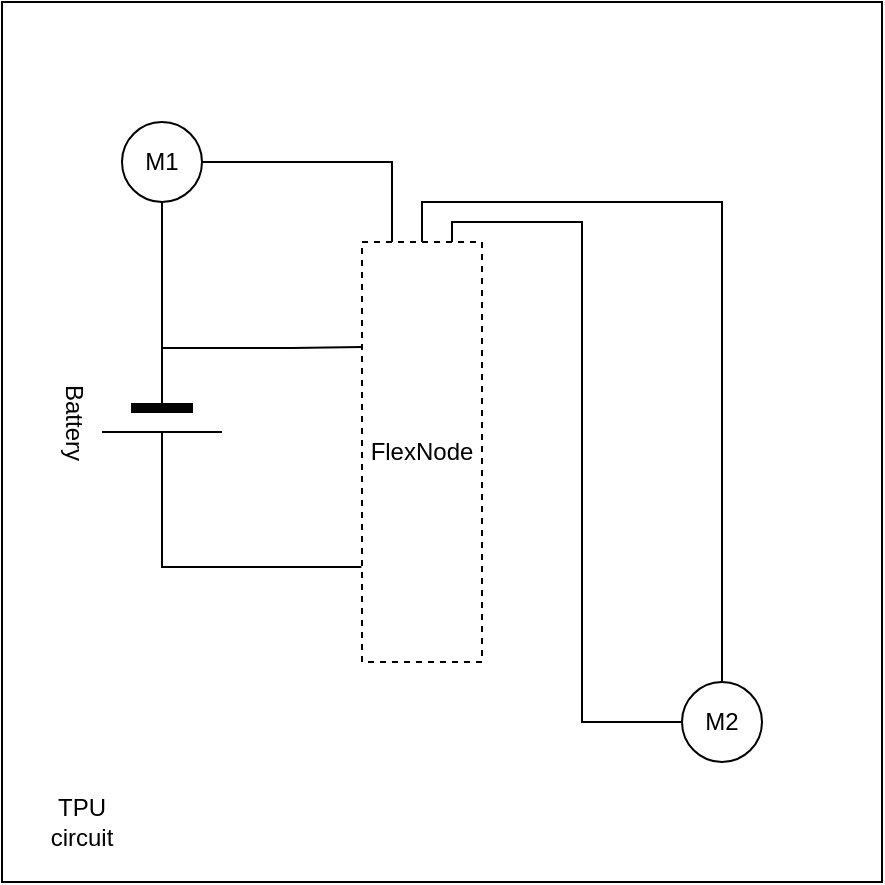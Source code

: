 <mxfile version="13.3.6" type="github"><diagram id="7YLJjidSDW2LUmcMG_Pc" name="Page-1"><mxGraphModel dx="981" dy="574" grid="1" gridSize="10" guides="1" tooltips="1" connect="1" arrows="1" fold="1" page="1" pageScale="1" pageWidth="850" pageHeight="1100" math="0" shadow="0"><root><mxCell id="0"/><mxCell id="1" parent="0"/><mxCell id="VvgF1jOfqon8g9yQ3ye_-1" value="" style="rounded=0;whiteSpace=wrap;html=1;fillColor=none;" vertex="1" parent="1"><mxGeometry x="160" y="80" width="440" height="440" as="geometry"/></mxCell><mxCell id="VvgF1jOfqon8g9yQ3ye_-7" style="edgeStyle=orthogonalEdgeStyle;rounded=0;orthogonalLoop=1;jettySize=auto;html=1;exitX=1;exitY=0.5;exitDx=0;exitDy=0;entryX=0.25;entryY=0;entryDx=0;entryDy=0;endArrow=none;endFill=0;" edge="1" parent="1" source="VvgF1jOfqon8g9yQ3ye_-2" target="VvgF1jOfqon8g9yQ3ye_-5"><mxGeometry relative="1" as="geometry"/></mxCell><mxCell id="VvgF1jOfqon8g9yQ3ye_-23" style="edgeStyle=orthogonalEdgeStyle;rounded=0;orthogonalLoop=1;jettySize=auto;html=1;exitX=0.5;exitY=1;exitDx=0;exitDy=0;entryX=0;entryY=0.5;entryDx=0;entryDy=0;entryPerimeter=0;endArrow=none;endFill=0;" edge="1" parent="1" source="VvgF1jOfqon8g9yQ3ye_-2" target="VvgF1jOfqon8g9yQ3ye_-12"><mxGeometry relative="1" as="geometry"/></mxCell><mxCell id="VvgF1jOfqon8g9yQ3ye_-2" value="M1" style="ellipse;whiteSpace=wrap;html=1;aspect=fixed;" vertex="1" parent="1"><mxGeometry x="220" y="140" width="40" height="40" as="geometry"/></mxCell><mxCell id="VvgF1jOfqon8g9yQ3ye_-19" style="edgeStyle=orthogonalEdgeStyle;rounded=0;orthogonalLoop=1;jettySize=auto;html=1;exitX=0;exitY=0.5;exitDx=0;exitDy=0;entryX=0.75;entryY=0;entryDx=0;entryDy=0;endArrow=none;endFill=0;" edge="1" parent="1" source="VvgF1jOfqon8g9yQ3ye_-4" target="VvgF1jOfqon8g9yQ3ye_-5"><mxGeometry relative="1" as="geometry"><Array as="points"><mxPoint x="450" y="440"/><mxPoint x="450" y="190"/><mxPoint x="385" y="190"/></Array></mxGeometry></mxCell><mxCell id="VvgF1jOfqon8g9yQ3ye_-4" value="M2" style="ellipse;whiteSpace=wrap;html=1;aspect=fixed;" vertex="1" parent="1"><mxGeometry x="500" y="420" width="40" height="40" as="geometry"/></mxCell><mxCell id="VvgF1jOfqon8g9yQ3ye_-8" style="edgeStyle=orthogonalEdgeStyle;rounded=0;orthogonalLoop=1;jettySize=auto;html=1;exitX=0.5;exitY=0;exitDx=0;exitDy=0;entryX=0.5;entryY=0;entryDx=0;entryDy=0;endArrow=none;endFill=0;" edge="1" parent="1" source="VvgF1jOfqon8g9yQ3ye_-5" target="VvgF1jOfqon8g9yQ3ye_-4"><mxGeometry relative="1" as="geometry"/></mxCell><mxCell id="VvgF1jOfqon8g9yQ3ye_-5" value="FlexNode" style="rounded=0;whiteSpace=wrap;html=1;fillColor=none;dashed=1;" vertex="1" parent="1"><mxGeometry x="340" y="200" width="60" height="210" as="geometry"/></mxCell><mxCell id="VvgF1jOfqon8g9yQ3ye_-17" style="edgeStyle=orthogonalEdgeStyle;rounded=0;orthogonalLoop=1;jettySize=auto;html=1;exitX=1;exitY=0.5;exitDx=0;exitDy=0;exitPerimeter=0;entryX=-0.005;entryY=0.774;entryDx=0;entryDy=0;entryPerimeter=0;endArrow=none;endFill=0;" edge="1" parent="1" source="VvgF1jOfqon8g9yQ3ye_-12" target="VvgF1jOfqon8g9yQ3ye_-5"><mxGeometry relative="1" as="geometry"/></mxCell><mxCell id="VvgF1jOfqon8g9yQ3ye_-24" style="edgeStyle=orthogonalEdgeStyle;rounded=0;orthogonalLoop=1;jettySize=auto;html=1;exitX=0;exitY=0.5;exitDx=0;exitDy=0;exitPerimeter=0;entryX=0;entryY=0.25;entryDx=0;entryDy=0;endArrow=none;endFill=0;" edge="1" parent="1" source="VvgF1jOfqon8g9yQ3ye_-12" target="VvgF1jOfqon8g9yQ3ye_-5"><mxGeometry relative="1" as="geometry"><Array as="points"><mxPoint x="240" y="253"/><mxPoint x="305" y="253"/></Array></mxGeometry></mxCell><mxCell id="VvgF1jOfqon8g9yQ3ye_-12" value="Battery" style="verticalLabelPosition=bottom;shadow=0;dashed=0;align=center;fillColor=#000000;html=1;verticalAlign=top;strokeWidth=1;shape=mxgraph.electrical.miscellaneous.monocell_battery;rotation=90;" vertex="1" parent="1"><mxGeometry x="190" y="260" width="100" height="60" as="geometry"/></mxCell><mxCell id="VvgF1jOfqon8g9yQ3ye_-21" value="TPU circuit" style="text;html=1;strokeColor=none;fillColor=none;align=center;verticalAlign=middle;whiteSpace=wrap;rounded=0;" vertex="1" parent="1"><mxGeometry x="180" y="480" width="40" height="20" as="geometry"/></mxCell></root></mxGraphModel></diagram></mxfile>